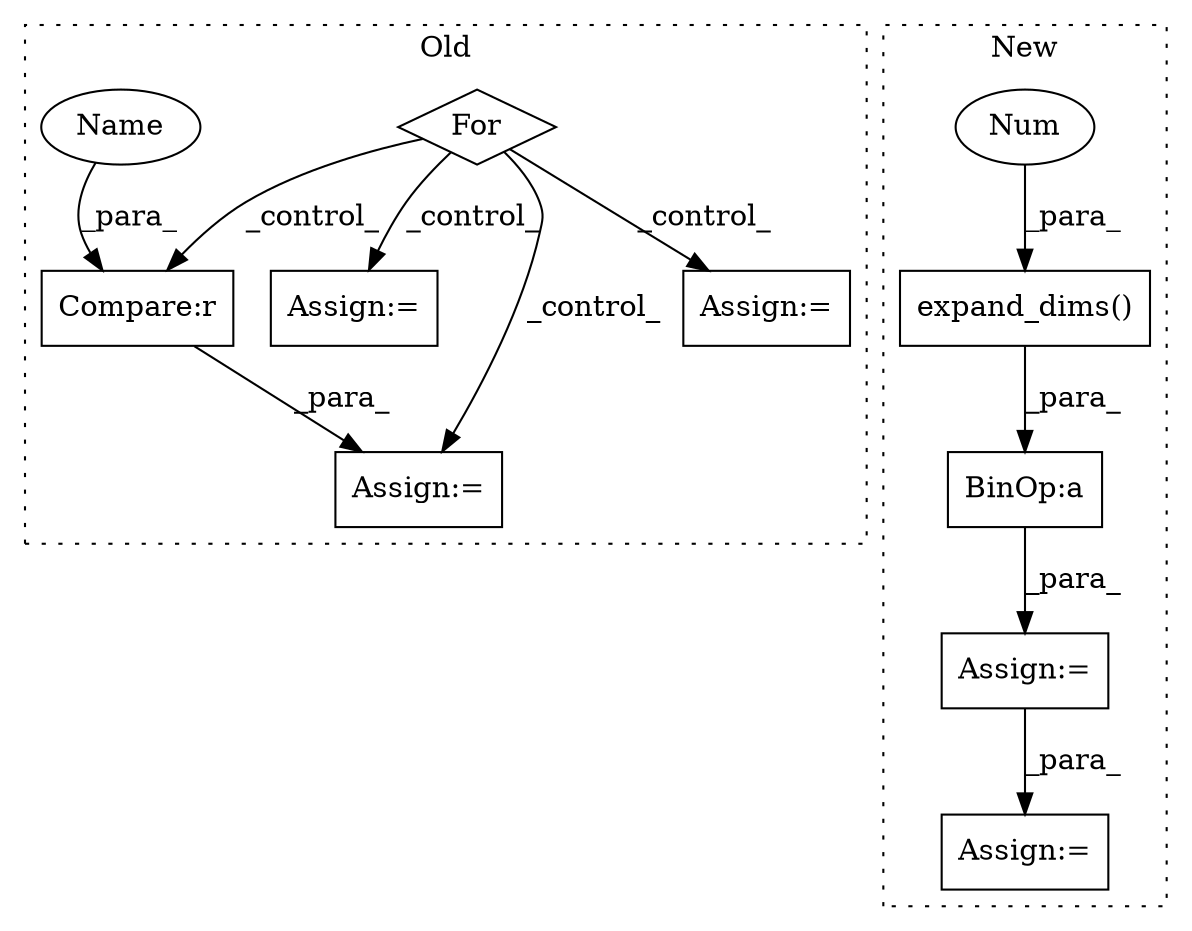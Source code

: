digraph G {
subgraph cluster0 {
1 [label="For" a="107" s="1324,1363" l="4,14" shape="diamond"];
3 [label="Assign:=" a="68" s="1381" l="3" shape="box"];
5 [label="Assign:=" a="68" s="1449" l="4" shape="box"];
9 [label="Compare:r" a="40" s="1384" l="8" shape="box"];
10 [label="Assign:=" a="68" s="1414" l="4" shape="box"];
11 [label="Name" a="87" s="1389" l="3" shape="ellipse"];
label = "Old";
style="dotted";
}
subgraph cluster1 {
2 [label="expand_dims()" a="75" s="1838,1857" l="15,1" shape="box"];
4 [label="Assign:=" a="68" s="1812" l="3" shape="box"];
6 [label="BinOp:a" a="82" s="1835" l="3" shape="box"];
7 [label="Assign:=" a="68" s="1923" l="3" shape="box"];
8 [label="Num" a="76" s="1856" l="1" shape="ellipse"];
label = "New";
style="dotted";
}
1 -> 10 [label="_control_"];
1 -> 5 [label="_control_"];
1 -> 3 [label="_control_"];
1 -> 9 [label="_control_"];
2 -> 6 [label="_para_"];
4 -> 7 [label="_para_"];
6 -> 4 [label="_para_"];
8 -> 2 [label="_para_"];
9 -> 3 [label="_para_"];
11 -> 9 [label="_para_"];
}